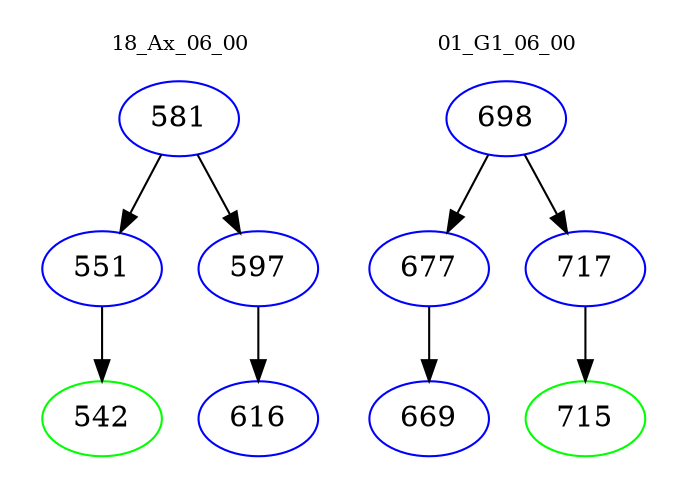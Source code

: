 digraph{
subgraph cluster_0 {
color = white
label = "18_Ax_06_00";
fontsize=10;
T0_581 [label="581", color="blue"]
T0_581 -> T0_551 [color="black"]
T0_551 [label="551", color="blue"]
T0_551 -> T0_542 [color="black"]
T0_542 [label="542", color="green"]
T0_581 -> T0_597 [color="black"]
T0_597 [label="597", color="blue"]
T0_597 -> T0_616 [color="black"]
T0_616 [label="616", color="blue"]
}
subgraph cluster_1 {
color = white
label = "01_G1_06_00";
fontsize=10;
T1_698 [label="698", color="blue"]
T1_698 -> T1_677 [color="black"]
T1_677 [label="677", color="blue"]
T1_677 -> T1_669 [color="black"]
T1_669 [label="669", color="blue"]
T1_698 -> T1_717 [color="black"]
T1_717 [label="717", color="blue"]
T1_717 -> T1_715 [color="black"]
T1_715 [label="715", color="green"]
}
}

